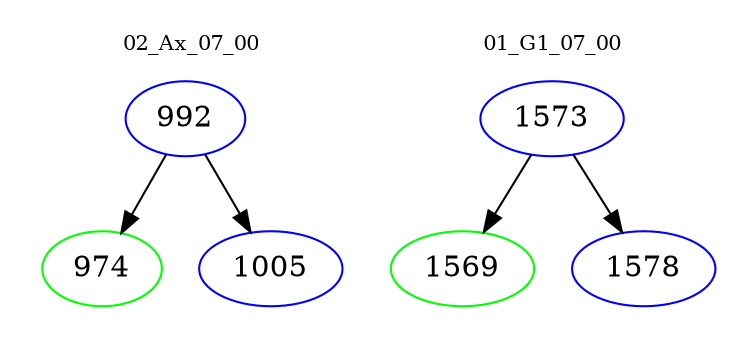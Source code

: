 digraph{
subgraph cluster_0 {
color = white
label = "02_Ax_07_00";
fontsize=10;
T0_992 [label="992", color="blue"]
T0_992 -> T0_974 [color="black"]
T0_974 [label="974", color="green"]
T0_992 -> T0_1005 [color="black"]
T0_1005 [label="1005", color="blue"]
}
subgraph cluster_1 {
color = white
label = "01_G1_07_00";
fontsize=10;
T1_1573 [label="1573", color="blue"]
T1_1573 -> T1_1569 [color="black"]
T1_1569 [label="1569", color="green"]
T1_1573 -> T1_1578 [color="black"]
T1_1578 [label="1578", color="blue"]
}
}
